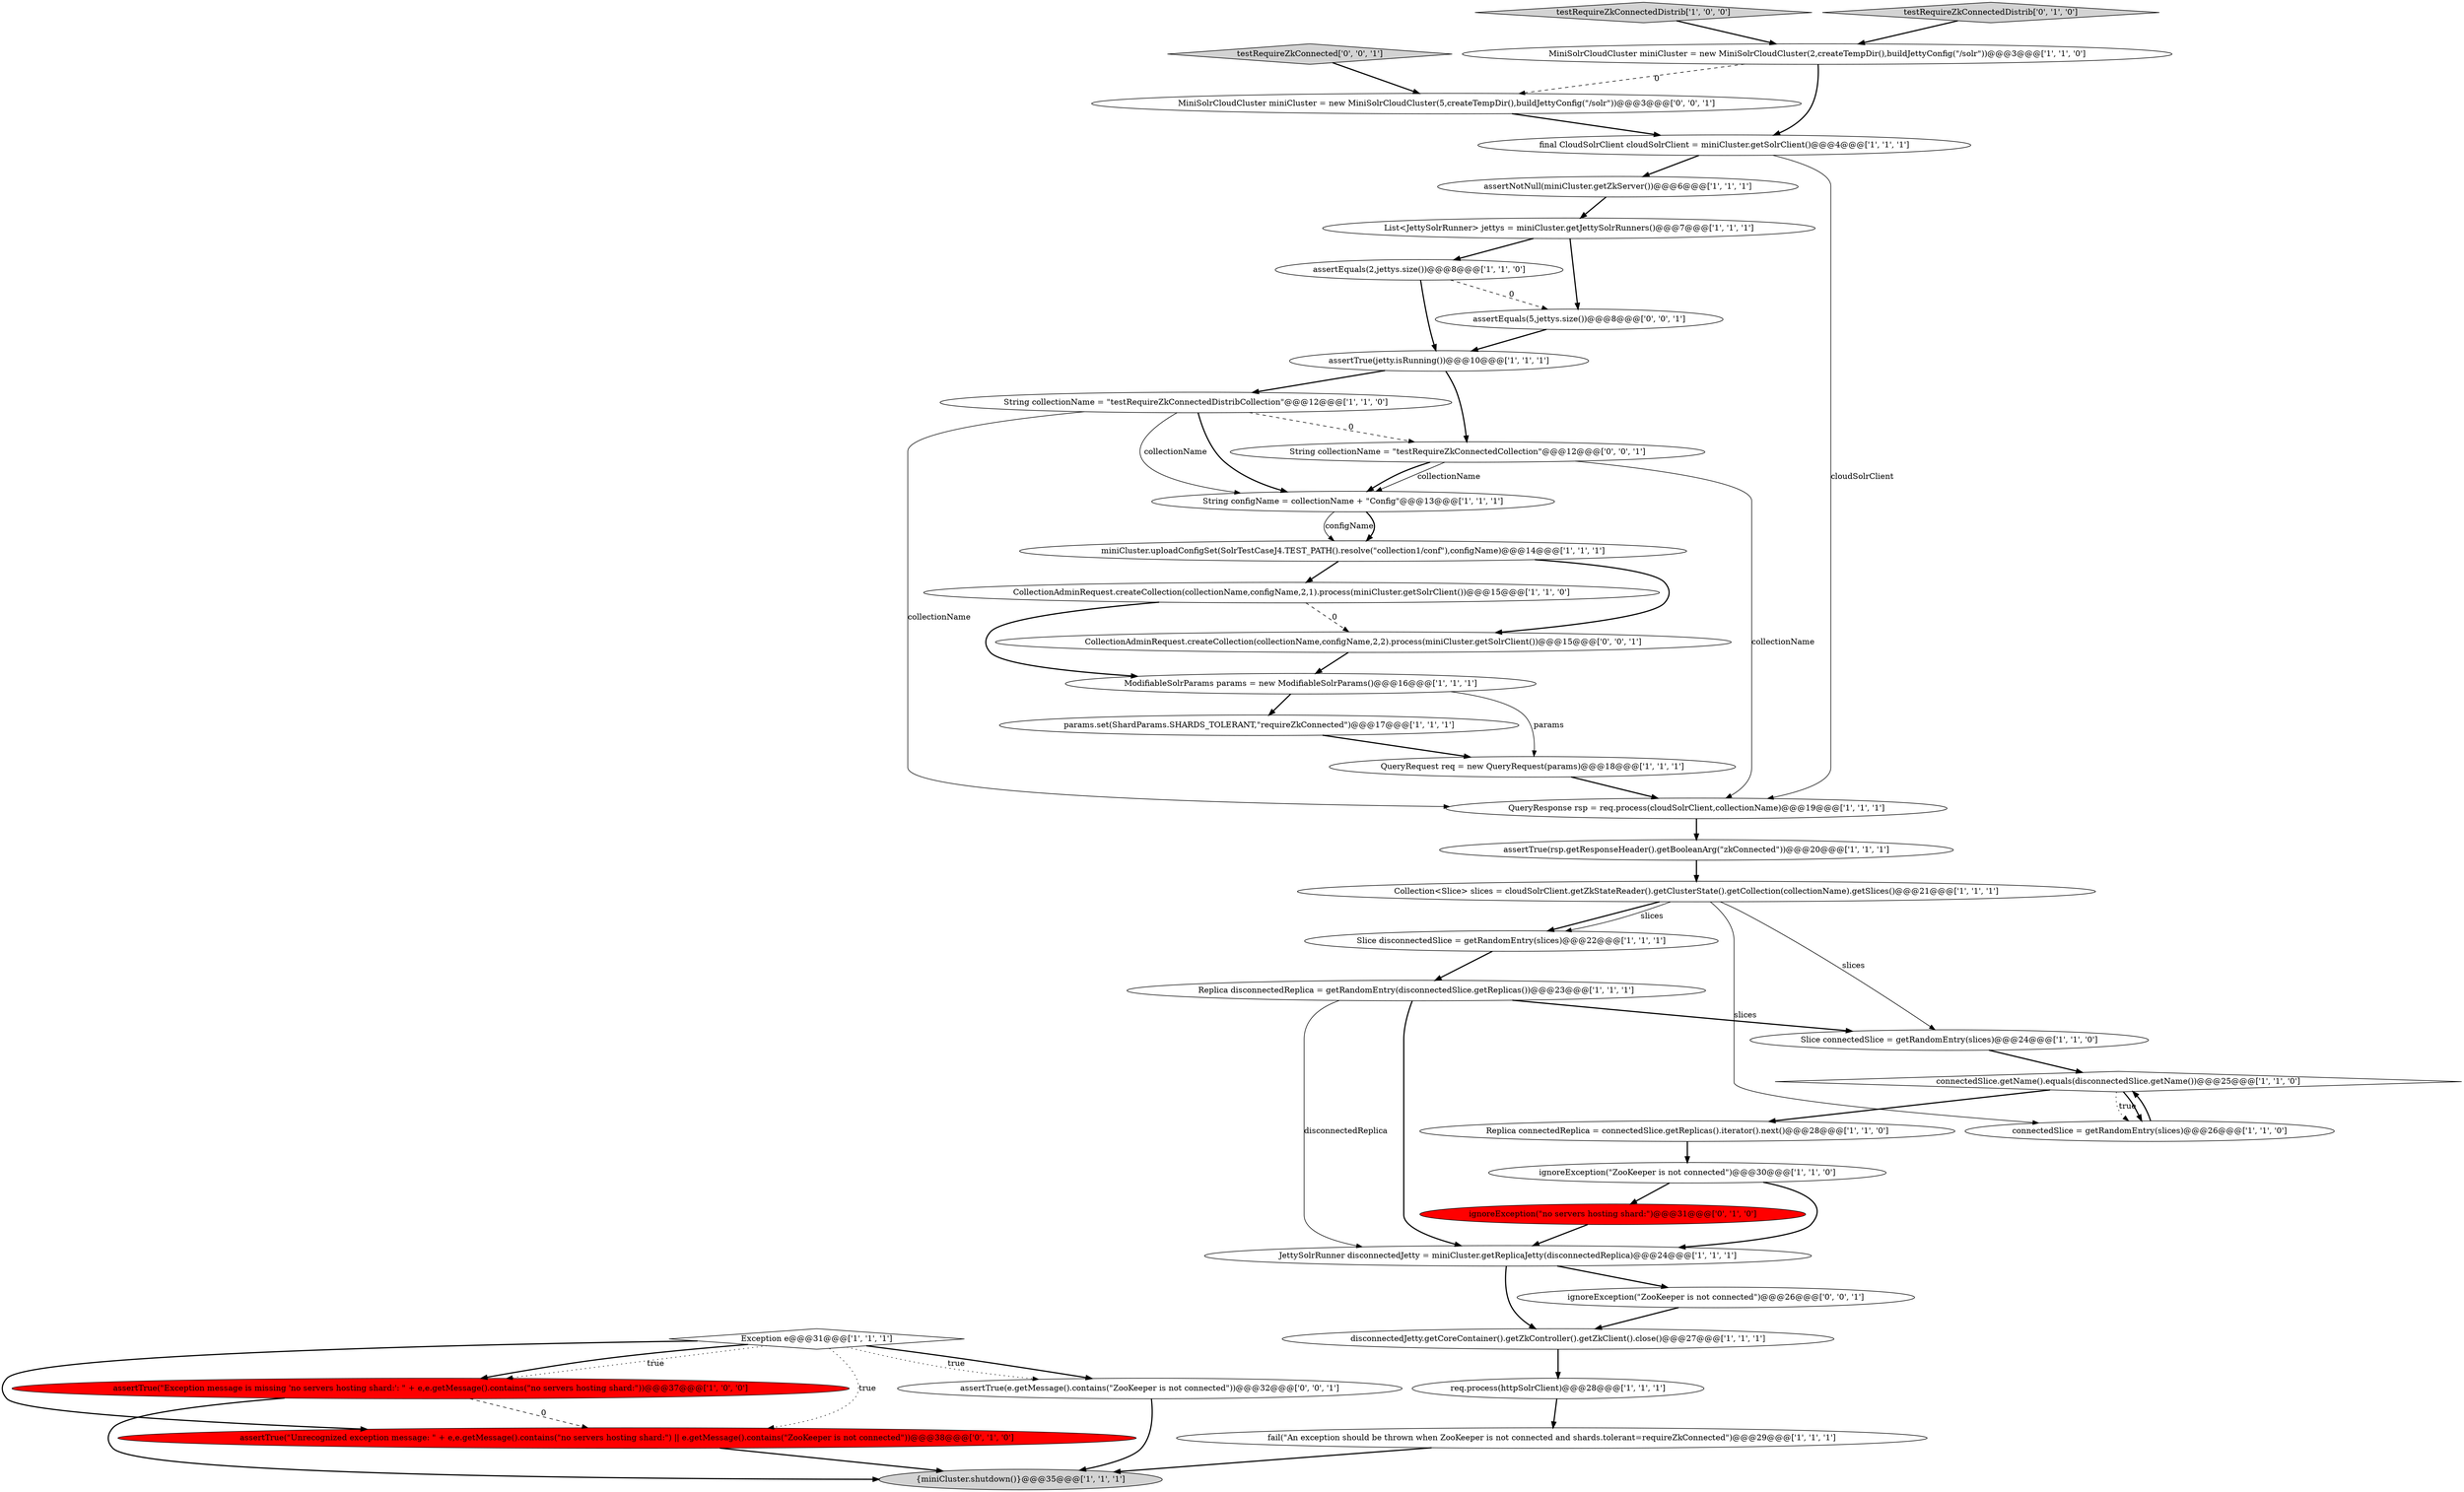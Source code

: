 digraph {
20 [style = filled, label = "Collection<Slice> slices = cloudSolrClient.getZkStateReader().getClusterState().getCollection(collectionName).getSlices()@@@21@@@['1', '1', '1']", fillcolor = white, shape = ellipse image = "AAA0AAABBB1BBB"];
25 [style = filled, label = "assertTrue(\"Exception message is missing 'no servers hosting shard:': \" + e,e.getMessage().contains(\"no servers hosting shard:\"))@@@37@@@['1', '0', '0']", fillcolor = red, shape = ellipse image = "AAA1AAABBB1BBB"];
24 [style = filled, label = "disconnectedJetty.getCoreContainer().getZkController().getZkClient().close()@@@27@@@['1', '1', '1']", fillcolor = white, shape = ellipse image = "AAA0AAABBB1BBB"];
21 [style = filled, label = "final CloudSolrClient cloudSolrClient = miniCluster.getSolrClient()@@@4@@@['1', '1', '1']", fillcolor = white, shape = ellipse image = "AAA0AAABBB1BBB"];
8 [style = filled, label = "Slice connectedSlice = getRandomEntry(slices)@@@24@@@['1', '1', '0']", fillcolor = white, shape = ellipse image = "AAA0AAABBB1BBB"];
15 [style = filled, label = "fail(\"An exception should be thrown when ZooKeeper is not connected and shards.tolerant=requireZkConnected\")@@@29@@@['1', '1', '1']", fillcolor = white, shape = ellipse image = "AAA0AAABBB1BBB"];
30 [style = filled, label = "Exception e@@@31@@@['1', '1', '1']", fillcolor = white, shape = diamond image = "AAA0AAABBB1BBB"];
1 [style = filled, label = "ignoreException(\"ZooKeeper is not connected\")@@@30@@@['1', '1', '0']", fillcolor = white, shape = ellipse image = "AAA0AAABBB1BBB"];
9 [style = filled, label = "params.set(ShardParams.SHARDS_TOLERANT,\"requireZkConnected\")@@@17@@@['1', '1', '1']", fillcolor = white, shape = ellipse image = "AAA0AAABBB1BBB"];
28 [style = filled, label = "assertEquals(2,jettys.size())@@@8@@@['1', '1', '0']", fillcolor = white, shape = ellipse image = "AAA0AAABBB1BBB"];
7 [style = filled, label = "QueryRequest req = new QueryRequest(params)@@@18@@@['1', '1', '1']", fillcolor = white, shape = ellipse image = "AAA0AAABBB1BBB"];
40 [style = filled, label = "assertEquals(5,jettys.size())@@@8@@@['0', '0', '1']", fillcolor = white, shape = ellipse image = "AAA0AAABBB3BBB"];
31 [style = filled, label = "ignoreException(\"no servers hosting shard:\")@@@31@@@['0', '1', '0']", fillcolor = red, shape = ellipse image = "AAA1AAABBB2BBB"];
35 [style = filled, label = "MiniSolrCloudCluster miniCluster = new MiniSolrCloudCluster(5,createTempDir(),buildJettyConfig(\"/solr\"))@@@3@@@['0', '0', '1']", fillcolor = white, shape = ellipse image = "AAA0AAABBB3BBB"];
0 [style = filled, label = "Replica connectedReplica = connectedSlice.getReplicas().iterator().next()@@@28@@@['1', '1', '0']", fillcolor = white, shape = ellipse image = "AAA0AAABBB1BBB"];
10 [style = filled, label = "JettySolrRunner disconnectedJetty = miniCluster.getReplicaJetty(disconnectedReplica)@@@24@@@['1', '1', '1']", fillcolor = white, shape = ellipse image = "AAA0AAABBB1BBB"];
14 [style = filled, label = "String configName = collectionName + \"Config\"@@@13@@@['1', '1', '1']", fillcolor = white, shape = ellipse image = "AAA0AAABBB1BBB"];
5 [style = filled, label = "connectedSlice.getName().equals(disconnectedSlice.getName())@@@25@@@['1', '1', '0']", fillcolor = white, shape = diamond image = "AAA0AAABBB1BBB"];
18 [style = filled, label = "CollectionAdminRequest.createCollection(collectionName,configName,2,1).process(miniCluster.getSolrClient())@@@15@@@['1', '1', '0']", fillcolor = white, shape = ellipse image = "AAA0AAABBB1BBB"];
27 [style = filled, label = "Replica disconnectedReplica = getRandomEntry(disconnectedSlice.getReplicas())@@@23@@@['1', '1', '1']", fillcolor = white, shape = ellipse image = "AAA0AAABBB1BBB"];
4 [style = filled, label = "String collectionName = \"testRequireZkConnectedDistribCollection\"@@@12@@@['1', '1', '0']", fillcolor = white, shape = ellipse image = "AAA0AAABBB1BBB"];
19 [style = filled, label = "assertTrue(rsp.getResponseHeader().getBooleanArg(\"zkConnected\"))@@@20@@@['1', '1', '1']", fillcolor = white, shape = ellipse image = "AAA0AAABBB1BBB"];
12 [style = filled, label = "connectedSlice = getRandomEntry(slices)@@@26@@@['1', '1', '0']", fillcolor = white, shape = ellipse image = "AAA0AAABBB1BBB"];
33 [style = filled, label = "assertTrue(\"Unrecognized exception message: \" + e,e.getMessage().contains(\"no servers hosting shard:\") || e.getMessage().contains(\"ZooKeeper is not connected\"))@@@38@@@['0', '1', '0']", fillcolor = red, shape = ellipse image = "AAA1AAABBB2BBB"];
29 [style = filled, label = "Slice disconnectedSlice = getRandomEntry(slices)@@@22@@@['1', '1', '1']", fillcolor = white, shape = ellipse image = "AAA0AAABBB1BBB"];
23 [style = filled, label = "assertNotNull(miniCluster.getZkServer())@@@6@@@['1', '1', '1']", fillcolor = white, shape = ellipse image = "AAA0AAABBB1BBB"];
38 [style = filled, label = "CollectionAdminRequest.createCollection(collectionName,configName,2,2).process(miniCluster.getSolrClient())@@@15@@@['0', '0', '1']", fillcolor = white, shape = ellipse image = "AAA0AAABBB3BBB"];
6 [style = filled, label = "miniCluster.uploadConfigSet(SolrTestCaseJ4.TEST_PATH().resolve(\"collection1/conf\"),configName)@@@14@@@['1', '1', '1']", fillcolor = white, shape = ellipse image = "AAA0AAABBB1BBB"];
3 [style = filled, label = "testRequireZkConnectedDistrib['1', '0', '0']", fillcolor = lightgray, shape = diamond image = "AAA0AAABBB1BBB"];
37 [style = filled, label = "assertTrue(e.getMessage().contains(\"ZooKeeper is not connected\"))@@@32@@@['0', '0', '1']", fillcolor = white, shape = ellipse image = "AAA0AAABBB3BBB"];
16 [style = filled, label = "List<JettySolrRunner> jettys = miniCluster.getJettySolrRunners()@@@7@@@['1', '1', '1']", fillcolor = white, shape = ellipse image = "AAA0AAABBB1BBB"];
22 [style = filled, label = "assertTrue(jetty.isRunning())@@@10@@@['1', '1', '1']", fillcolor = white, shape = ellipse image = "AAA0AAABBB1BBB"];
36 [style = filled, label = "ignoreException(\"ZooKeeper is not connected\")@@@26@@@['0', '0', '1']", fillcolor = white, shape = ellipse image = "AAA0AAABBB3BBB"];
32 [style = filled, label = "testRequireZkConnectedDistrib['0', '1', '0']", fillcolor = lightgray, shape = diamond image = "AAA0AAABBB2BBB"];
17 [style = filled, label = "req.process(httpSolrClient)@@@28@@@['1', '1', '1']", fillcolor = white, shape = ellipse image = "AAA0AAABBB1BBB"];
2 [style = filled, label = "QueryResponse rsp = req.process(cloudSolrClient,collectionName)@@@19@@@['1', '1', '1']", fillcolor = white, shape = ellipse image = "AAA0AAABBB1BBB"];
11 [style = filled, label = "{miniCluster.shutdown()}@@@35@@@['1', '1', '1']", fillcolor = lightgray, shape = ellipse image = "AAA0AAABBB1BBB"];
34 [style = filled, label = "String collectionName = \"testRequireZkConnectedCollection\"@@@12@@@['0', '0', '1']", fillcolor = white, shape = ellipse image = "AAA0AAABBB3BBB"];
39 [style = filled, label = "testRequireZkConnected['0', '0', '1']", fillcolor = lightgray, shape = diamond image = "AAA0AAABBB3BBB"];
13 [style = filled, label = "MiniSolrCloudCluster miniCluster = new MiniSolrCloudCluster(2,createTempDir(),buildJettyConfig(\"/solr\"))@@@3@@@['1', '1', '0']", fillcolor = white, shape = ellipse image = "AAA0AAABBB1BBB"];
26 [style = filled, label = "ModifiableSolrParams params = new ModifiableSolrParams()@@@16@@@['1', '1', '1']", fillcolor = white, shape = ellipse image = "AAA0AAABBB1BBB"];
20->12 [style = solid, label="slices"];
26->7 [style = solid, label="params"];
23->16 [style = bold, label=""];
4->14 [style = bold, label=""];
2->19 [style = bold, label=""];
16->40 [style = bold, label=""];
12->5 [style = bold, label=""];
30->33 [style = bold, label=""];
37->11 [style = bold, label=""];
13->35 [style = dashed, label="0"];
20->29 [style = bold, label=""];
6->18 [style = bold, label=""];
10->24 [style = bold, label=""];
19->20 [style = bold, label=""];
20->8 [style = solid, label="slices"];
28->40 [style = dashed, label="0"];
21->2 [style = solid, label="cloudSolrClient"];
18->26 [style = bold, label=""];
30->25 [style = dotted, label="true"];
26->9 [style = bold, label=""];
30->25 [style = bold, label=""];
34->2 [style = solid, label="collectionName"];
30->37 [style = bold, label=""];
5->12 [style = dotted, label="true"];
9->7 [style = bold, label=""];
34->14 [style = solid, label="collectionName"];
18->38 [style = dashed, label="0"];
35->21 [style = bold, label=""];
10->36 [style = bold, label=""];
22->4 [style = bold, label=""];
14->6 [style = solid, label="configName"];
29->27 [style = bold, label=""];
33->11 [style = bold, label=""];
6->38 [style = bold, label=""];
36->24 [style = bold, label=""];
16->28 [style = bold, label=""];
8->5 [style = bold, label=""];
5->0 [style = bold, label=""];
5->12 [style = bold, label=""];
15->11 [style = bold, label=""];
20->29 [style = solid, label="slices"];
25->11 [style = bold, label=""];
7->2 [style = bold, label=""];
0->1 [style = bold, label=""];
31->10 [style = bold, label=""];
39->35 [style = bold, label=""];
22->34 [style = bold, label=""];
27->10 [style = bold, label=""];
4->34 [style = dashed, label="0"];
24->17 [style = bold, label=""];
17->15 [style = bold, label=""];
40->22 [style = bold, label=""];
3->13 [style = bold, label=""];
30->37 [style = dotted, label="true"];
38->26 [style = bold, label=""];
34->14 [style = bold, label=""];
25->33 [style = dashed, label="0"];
27->10 [style = solid, label="disconnectedReplica"];
1->31 [style = bold, label=""];
32->13 [style = bold, label=""];
13->21 [style = bold, label=""];
1->10 [style = bold, label=""];
4->14 [style = solid, label="collectionName"];
27->8 [style = bold, label=""];
14->6 [style = bold, label=""];
4->2 [style = solid, label="collectionName"];
28->22 [style = bold, label=""];
30->33 [style = dotted, label="true"];
21->23 [style = bold, label=""];
}
